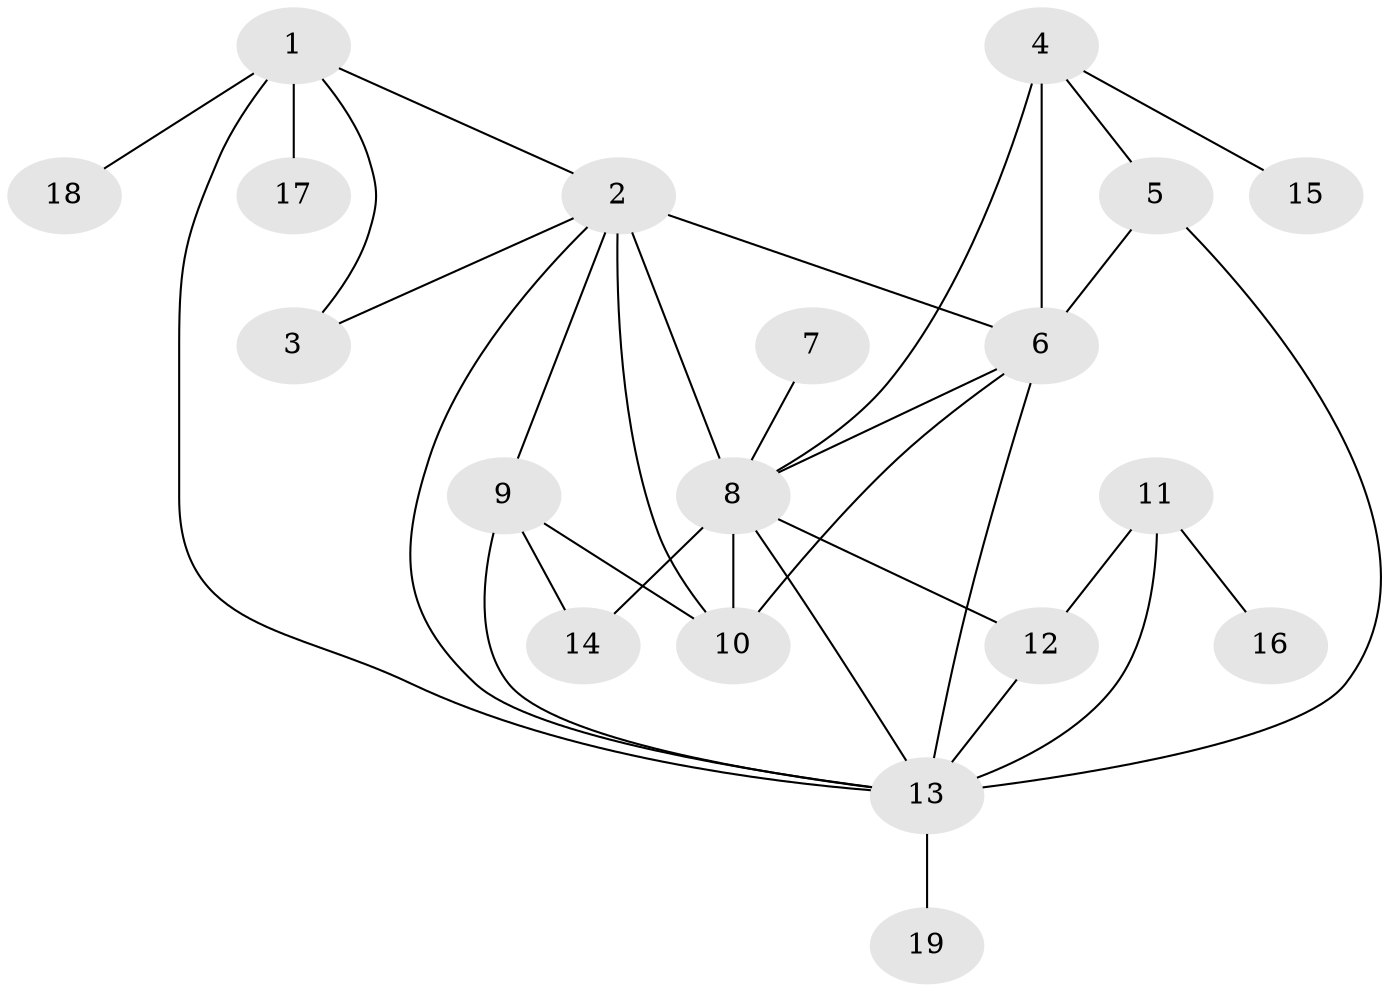 // original degree distribution, {4: 0.08333333333333333, 7: 0.03333333333333333, 14: 0.016666666666666666, 5: 0.05, 6: 0.016666666666666666, 9: 0.016666666666666666, 2: 0.21666666666666667, 3: 0.06666666666666667, 11: 0.016666666666666666, 1: 0.48333333333333334}
// Generated by graph-tools (version 1.1) at 2025/52/03/04/25 22:52:26]
// undirected, 19 vertices, 33 edges
graph export_dot {
  node [color=gray90,style=filled];
  1;
  2;
  3;
  4;
  5;
  6;
  7;
  8;
  9;
  10;
  11;
  12;
  13;
  14;
  15;
  16;
  17;
  18;
  19;
  1 -- 2 [weight=1.0];
  1 -- 3 [weight=1.0];
  1 -- 13 [weight=1.0];
  1 -- 17 [weight=1.0];
  1 -- 18 [weight=1.0];
  2 -- 3 [weight=1.0];
  2 -- 6 [weight=1.0];
  2 -- 8 [weight=3.0];
  2 -- 9 [weight=1.0];
  2 -- 10 [weight=3.0];
  2 -- 13 [weight=1.0];
  4 -- 5 [weight=1.0];
  4 -- 6 [weight=10.0];
  4 -- 8 [weight=1.0];
  4 -- 15 [weight=1.0];
  5 -- 6 [weight=1.0];
  5 -- 13 [weight=1.0];
  6 -- 8 [weight=1.0];
  6 -- 10 [weight=1.0];
  6 -- 13 [weight=2.0];
  7 -- 8 [weight=2.0];
  8 -- 10 [weight=1.0];
  8 -- 12 [weight=1.0];
  8 -- 13 [weight=1.0];
  8 -- 14 [weight=1.0];
  9 -- 10 [weight=1.0];
  9 -- 13 [weight=1.0];
  9 -- 14 [weight=5.0];
  11 -- 12 [weight=1.0];
  11 -- 13 [weight=1.0];
  11 -- 16 [weight=1.0];
  12 -- 13 [weight=1.0];
  13 -- 19 [weight=1.0];
}

